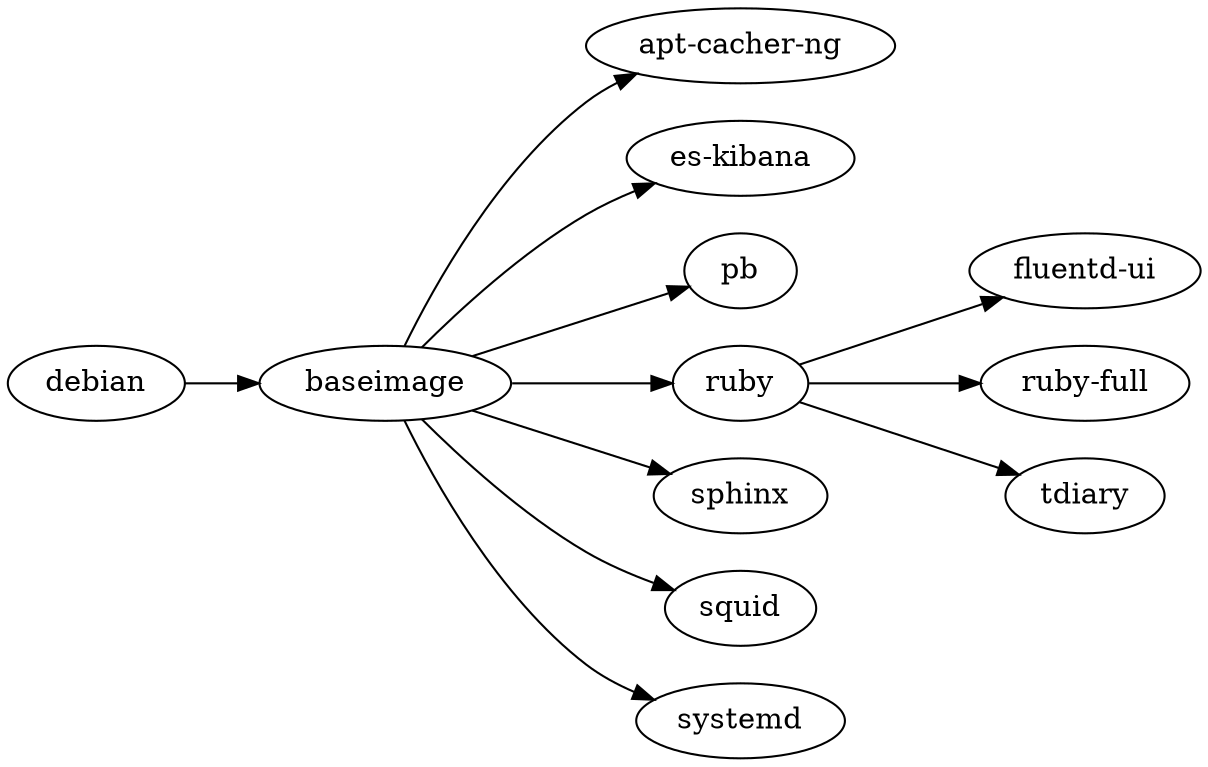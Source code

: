 digraph deps {
  graph        [rankdir = "LR"];
  ratio = auto;

  acng         [label = "apt-cacher-ng"];
  baseimage    [label = "baseimage"];
  debian       [label = "debian"];
  es_kibana    [label = "es-kibana"];
  fluentd_ui   [label = "fluentd-ui"];
  pb           [label = "pb"];
  ruby         [label = "ruby"];
  ruby_full    [label = "ruby-full"];
  sphinx       [label = "sphinx"];
  squid        [label = "squid"];
  systemd      [label = "systemd"];
  tdiary       [label = "tdiary"];

  debian    -> baseimage;
  baseimage -> {acng, es_kibana, pb, ruby, sphinx, squid, systemd};
  ruby      -> {fluentd_ui, ruby_full, tdiary};
}
